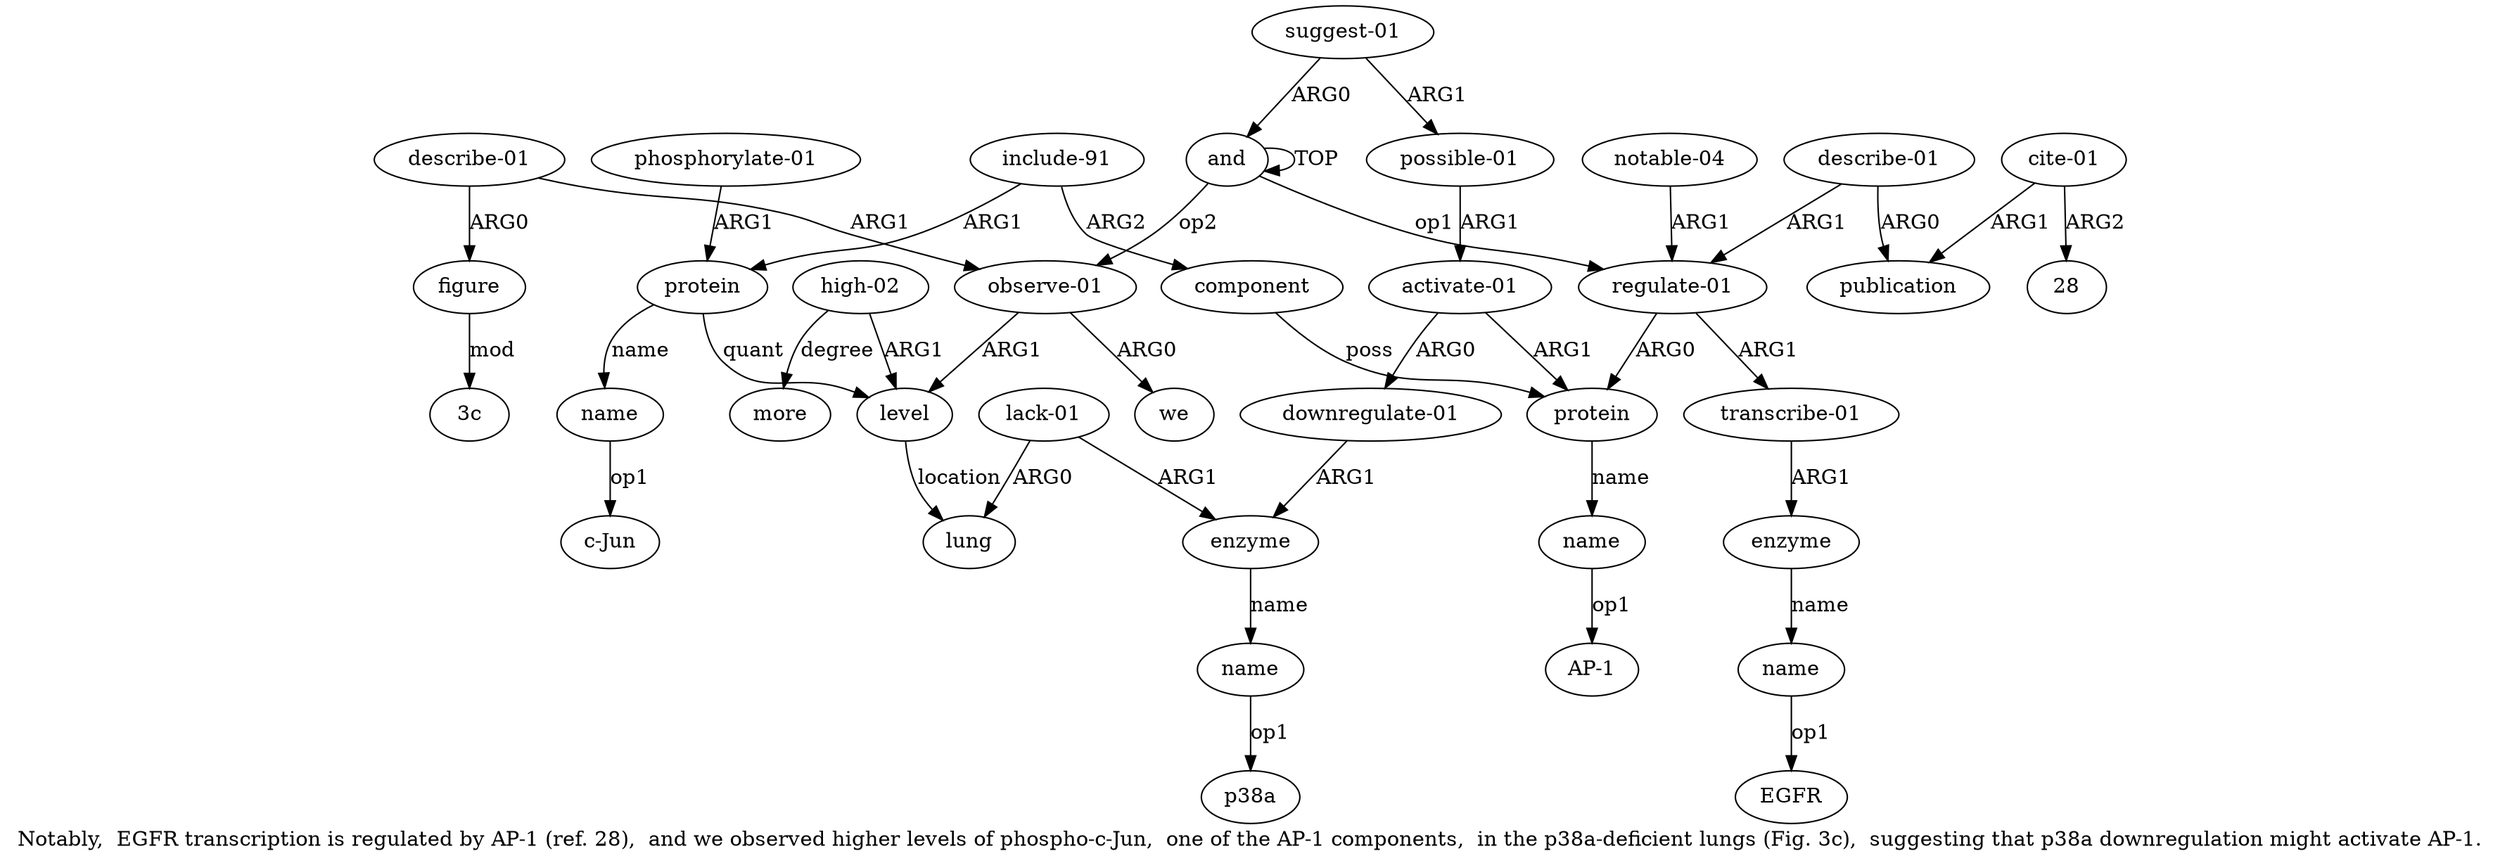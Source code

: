 digraph  {
	graph [label="Notably,  EGFR transcription is regulated by AP-1 (ref. 28),  and we observed higher levels of phospho-c-Jun,  one of the AP-1 components,  \
in the p38a-deficient lungs (Fig. 3c),  suggesting that p38a downregulation might activate AP-1."];
	node [label="\N"];
	a20	 [color=black,
		gold_ind=20,
		gold_label="phosphorylate-01",
		label="phosphorylate-01",
		test_ind=20,
		test_label="phosphorylate-01"];
	a16	 [color=black,
		gold_ind=16,
		gold_label=protein,
		label=protein,
		test_ind=16,
		test_label=protein];
	a20 -> a16 [key=0,
	color=black,
	gold_label=ARG1,
	label=ARG1,
	test_label=ARG1];
a21 [color=black,
	gold_ind=21,
	gold_label=lung,
	label=lung,
	test_ind=21,
	test_label=lung];
a22 [color=black,
	gold_ind=22,
	gold_label="lack-01",
	label="lack-01",
	test_ind=22,
	test_label="lack-01"];
a22 -> a21 [key=0,
color=black,
gold_label=ARG0,
label=ARG0,
test_label=ARG0];
a23 [color=black,
gold_ind=23,
gold_label=enzyme,
label=enzyme,
test_ind=23,
test_label=enzyme];
a22 -> a23 [key=0,
color=black,
gold_label=ARG1,
label=ARG1,
test_label=ARG1];
a24 [color=black,
gold_ind=24,
gold_label=name,
label=name,
test_ind=24,
test_label=name];
a23 -> a24 [key=0,
color=black,
gold_label=name,
label=name,
test_label=name];
"a24 p38a" [color=black,
gold_ind=-1,
gold_label=p38a,
label=p38a,
test_ind=-1,
test_label=p38a];
a24 -> "a24 p38a" [key=0,
color=black,
gold_label=op1,
label=op1,
test_label=op1];
a25 [color=black,
gold_ind=25,
gold_label="describe-01",
label="describe-01",
test_ind=25,
test_label="describe-01"];
a26 [color=black,
gold_ind=26,
gold_label=figure,
label=figure,
test_ind=26,
test_label=figure];
a25 -> a26 [key=0,
color=black,
gold_label=ARG0,
label=ARG0,
test_label=ARG0];
a11 [color=black,
gold_ind=11,
gold_label="observe-01",
label="observe-01",
test_ind=11,
test_label="observe-01"];
a25 -> a11 [key=0,
color=black,
gold_label=ARG1,
label=ARG1,
test_label=ARG1];
"a26 3c" [color=black,
gold_ind=-1,
gold_label="3c",
label="3c",
test_ind=-1,
test_label="3c"];
a26 -> "a26 3c" [key=0,
color=black,
gold_label=mod,
label=mod,
test_label=mod];
a27 [color=black,
gold_ind=27,
gold_label="suggest-01",
label="suggest-01",
test_ind=27,
test_label="suggest-01"];
a28 [color=black,
gold_ind=28,
gold_label="possible-01",
label="possible-01",
test_ind=28,
test_label="possible-01"];
a27 -> a28 [key=0,
color=black,
gold_label=ARG1,
label=ARG1,
test_label=ARG1];
a0 [color=black,
gold_ind=0,
gold_label=and,
label=and,
test_ind=0,
test_label=and];
a27 -> a0 [key=0,
color=black,
gold_label=ARG0,
label=ARG0,
test_label=ARG0];
a29 [color=black,
gold_ind=29,
gold_label="activate-01",
label="activate-01",
test_ind=29,
test_label="activate-01"];
a28 -> a29 [key=0,
color=black,
gold_label=ARG1,
label=ARG1,
test_label=ARG1];
a30 [color=black,
gold_ind=30,
gold_label="downregulate-01",
label="downregulate-01",
test_ind=30,
test_label="downregulate-01"];
a29 -> a30 [key=0,
color=black,
gold_label=ARG0,
label=ARG0,
test_label=ARG0];
a2 [color=black,
gold_ind=2,
gold_label=protein,
label=protein,
test_ind=2,
test_label=protein];
a29 -> a2 [key=0,
color=black,
gold_label=ARG1,
label=ARG1,
test_label=ARG1];
a30 -> a23 [key=0,
color=black,
gold_label=ARG1,
label=ARG1,
test_label=ARG1];
"a9 28" [color=black,
gold_ind=-1,
gold_label=28,
label=28,
test_ind=-1,
test_label=28];
"a3 AP-1" [color=black,
gold_ind=-1,
gold_label="AP-1",
label="AP-1",
test_ind=-1,
test_label="AP-1"];
a15 [color=black,
gold_ind=15,
gold_label=more,
label=more,
test_ind=15,
test_label=more];
a14 [color=black,
gold_ind=14,
gold_label="high-02",
label="high-02",
test_ind=14,
test_label="high-02"];
a14 -> a15 [key=0,
color=black,
gold_label=degree,
label=degree,
test_label=degree];
a13 [color=black,
gold_ind=13,
gold_label=level,
label=level,
test_ind=13,
test_label=level];
a14 -> a13 [key=0,
color=black,
gold_label=ARG1,
label=ARG1,
test_label=ARG1];
a17 [color=black,
gold_ind=17,
gold_label=name,
label=name,
test_ind=17,
test_label=name];
"a17 c-Jun" [color=black,
gold_ind=-1,
gold_label="c-Jun",
label="c-Jun",
test_ind=-1,
test_label="c-Jun"];
a17 -> "a17 c-Jun" [key=0,
color=black,
gold_label=op1,
label=op1,
test_label=op1];
a16 -> a17 [key=0,
color=black,
gold_label=name,
label=name,
test_label=name];
a16 -> a13 [key=0,
color=black,
gold_label=quant,
label=quant,
test_label=quant];
a11 -> a13 [key=0,
color=black,
gold_label=ARG1,
label=ARG1,
test_label=ARG1];
a12 [color=black,
gold_ind=12,
gold_label=we,
label=we,
test_ind=12,
test_label=we];
a11 -> a12 [key=0,
color=black,
gold_label=ARG0,
label=ARG0,
test_label=ARG0];
a10 [color=black,
gold_ind=10,
gold_label="notable-04",
label="notable-04",
test_ind=10,
test_label="notable-04"];
a1 [color=black,
gold_ind=1,
gold_label="regulate-01",
label="regulate-01",
test_ind=1,
test_label="regulate-01"];
a10 -> a1 [key=0,
color=black,
gold_label=ARG1,
label=ARG1,
test_label=ARG1];
a13 -> a21 [key=0,
color=black,
gold_label=location,
label=location,
test_label=location];
a19 [color=black,
gold_ind=19,
gold_label=component,
label=component,
test_ind=19,
test_label=component];
a19 -> a2 [key=0,
color=black,
gold_label=poss,
label=poss,
test_label=poss];
a18 [color=black,
gold_ind=18,
gold_label="include-91",
label="include-91",
test_ind=18,
test_label="include-91"];
a18 -> a16 [key=0,
color=black,
gold_label=ARG1,
label=ARG1,
test_label=ARG1];
a18 -> a19 [key=0,
color=black,
gold_label=ARG2,
label=ARG2,
test_label=ARG2];
a1 -> a2 [key=0,
color=black,
gold_label=ARG0,
label=ARG0,
test_label=ARG0];
a4 [color=black,
gold_ind=4,
gold_label="transcribe-01",
label="transcribe-01",
test_ind=4,
test_label="transcribe-01"];
a1 -> a4 [key=0,
color=black,
gold_label=ARG1,
label=ARG1,
test_label=ARG1];
a0 -> a11 [key=0,
color=black,
gold_label=op2,
label=op2,
test_label=op2];
a0 -> a1 [key=0,
color=black,
gold_label=op1,
label=op1,
test_label=op1];
a0 -> a0 [key=0,
color=black,
gold_label=TOP,
label=TOP,
test_label=TOP];
a3 [color=black,
gold_ind=3,
gold_label=name,
label=name,
test_ind=3,
test_label=name];
a3 -> "a3 AP-1" [key=0,
color=black,
gold_label=op1,
label=op1,
test_label=op1];
a2 -> a3 [key=0,
color=black,
gold_label=name,
label=name,
test_label=name];
a5 [color=black,
gold_ind=5,
gold_label=enzyme,
label=enzyme,
test_ind=5,
test_label=enzyme];
a6 [color=black,
gold_ind=6,
gold_label=name,
label=name,
test_ind=6,
test_label=name];
a5 -> a6 [key=0,
color=black,
gold_label=name,
label=name,
test_label=name];
a4 -> a5 [key=0,
color=black,
gold_label=ARG1,
label=ARG1,
test_label=ARG1];
a7 [color=black,
gold_ind=7,
gold_label="describe-01",
label="describe-01",
test_ind=7,
test_label="describe-01"];
a7 -> a1 [key=0,
color=black,
gold_label=ARG1,
label=ARG1,
test_label=ARG1];
a8 [color=black,
gold_ind=8,
gold_label=publication,
label=publication,
test_ind=8,
test_label=publication];
a7 -> a8 [key=0,
color=black,
gold_label=ARG0,
label=ARG0,
test_label=ARG0];
"a6 EGFR" [color=black,
gold_ind=-1,
gold_label=EGFR,
label=EGFR,
test_ind=-1,
test_label=EGFR];
a6 -> "a6 EGFR" [key=0,
color=black,
gold_label=op1,
label=op1,
test_label=op1];
a9 [color=black,
gold_ind=9,
gold_label="cite-01",
label="cite-01",
test_ind=9,
test_label="cite-01"];
a9 -> "a9 28" [key=0,
color=black,
gold_label=ARG2,
label=ARG2,
test_label=ARG2];
a9 -> a8 [key=0,
color=black,
gold_label=ARG1,
label=ARG1,
test_label=ARG1];
}
